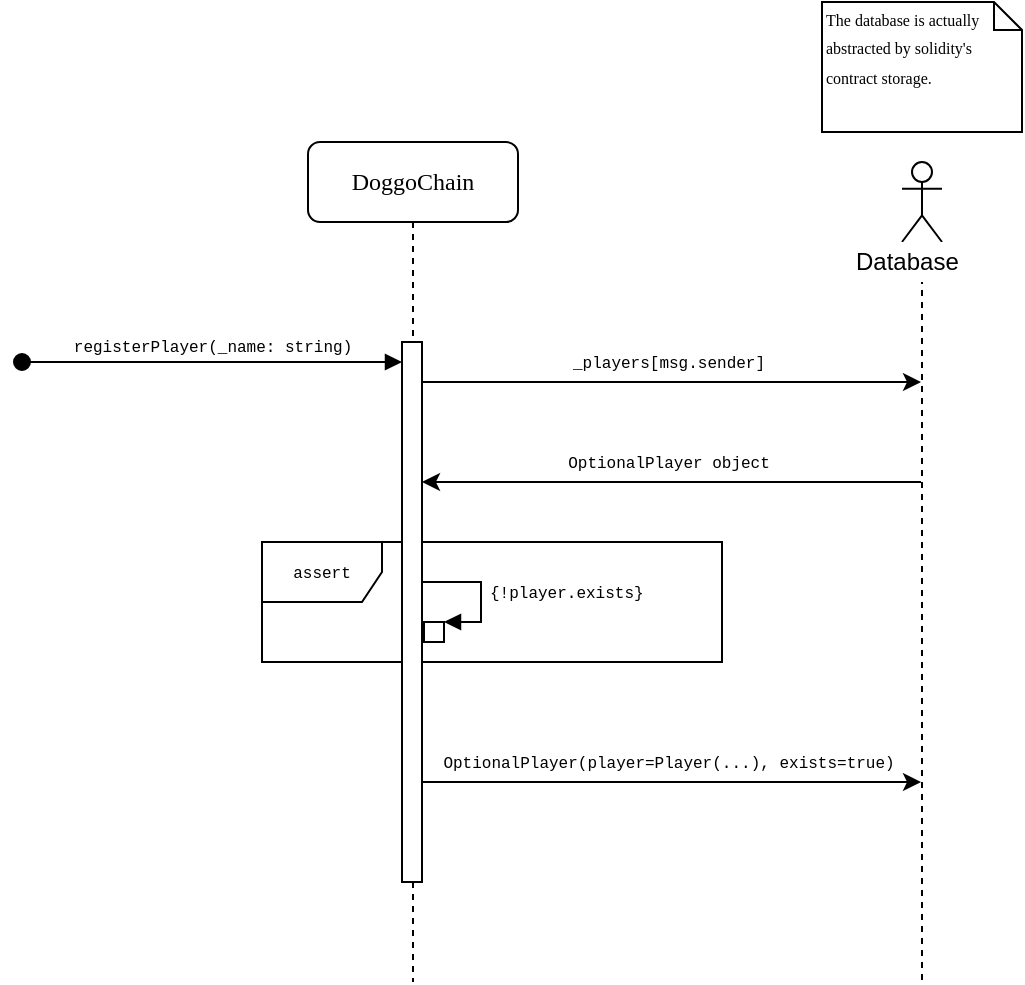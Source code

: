 <mxfile version="12.2.9" type="device" pages="1"><diagram name="Page-1" id="13e1069c-82ec-6db2-03f1-153e76fe0fe0"><mxGraphModel dx="1182" dy="745" grid="1" gridSize="10" guides="1" tooltips="1" connect="1" arrows="1" fold="1" page="1" pageScale="1" pageWidth="1100" pageHeight="850" background="#ffffff" math="0" shadow="0"><root><mxCell id="0"/><mxCell id="1" parent="0"/><mxCell id="eMtkbUYUv0j4u2hBp3Lu-31" value="assert" style="shape=umlFrame;whiteSpace=wrap;html=1;fontFamily=Courier New;fontSize=8;width=60;height=30;" parent="1" vertex="1"><mxGeometry x="230" y="290" width="230" height="60" as="geometry"/></mxCell><mxCell id="7baba1c4bc27f4b0-8" value="DoggoChain" style="shape=umlLifeline;perimeter=lifelinePerimeter;whiteSpace=wrap;html=1;container=1;collapsible=0;recursiveResize=0;outlineConnect=0;rounded=1;shadow=0;comic=0;labelBackgroundColor=none;strokeWidth=1;fontFamily=Verdana;fontSize=12;align=center;" parent="1" vertex="1"><mxGeometry x="253" y="90" width="105" height="420" as="geometry"/></mxCell><mxCell id="eMtkbUYUv0j4u2hBp3Lu-40" value="" style="html=1;points=[];perimeter=orthogonalPerimeter;fillColor=#ffffff;fontFamily=Courier New;fontSize=8;" parent="7baba1c4bc27f4b0-8" vertex="1"><mxGeometry x="58" y="240" width="10" height="10" as="geometry"/></mxCell><mxCell id="7baba1c4bc27f4b0-40" value="&lt;font style=&quot;font-size: 8px&quot;&gt;The database is actually abstracted by solidity's contract storage.&lt;/font&gt;" style="shape=note;whiteSpace=wrap;html=1;size=14;verticalAlign=top;align=left;spacingTop=-6;rounded=0;shadow=0;comic=0;labelBackgroundColor=none;strokeWidth=1;fontFamily=Verdana;fontSize=12" parent="1" vertex="1"><mxGeometry x="510" y="20" width="100" height="65" as="geometry"/></mxCell><mxCell id="eMtkbUYUv0j4u2hBp3Lu-18" value="" style="endArrow=classic;html=1;" parent="1" source="7baba1c4bc27f4b0-9" target="X3jXQOWuy9E0hUdAnjWi-1" edge="1"><mxGeometry width="50" height="50" relative="1" as="geometry"><mxPoint x="300" y="210" as="sourcePoint"/><mxPoint x="555" y="210.0" as="targetPoint"/><Array as="points"><mxPoint x="300" y="210"/></Array></mxGeometry></mxCell><mxCell id="eMtkbUYUv0j4u2hBp3Lu-19" value="_players[msg.sender]" style="text;html=1;resizable=0;points=[];align=center;verticalAlign=middle;labelBackgroundColor=#ffffff;fontFamily=Courier New;fontSize=8;" parent="eMtkbUYUv0j4u2hBp3Lu-18" vertex="1" connectable="0"><mxGeometry x="0.08" y="22" relative="1" as="geometry"><mxPoint x="-7.5" y="12" as="offset"/></mxGeometry></mxCell><mxCell id="eMtkbUYUv0j4u2hBp3Lu-42" style="edgeStyle=none;rounded=0;orthogonalLoop=1;jettySize=auto;html=1;fontFamily=Courier New;fontSize=8;" parent="1" target="X3jXQOWuy9E0hUdAnjWi-1" edge="1"><mxGeometry relative="1" as="geometry"><mxPoint x="310" y="410" as="sourcePoint"/><mxPoint x="555" y="410" as="targetPoint"/><Array as="points"><mxPoint x="450" y="410"/></Array></mxGeometry></mxCell><mxCell id="eMtkbUYUv0j4u2hBp3Lu-43" value="OptionalPlayer(player=Player(...), exists=true)" style="text;html=1;resizable=0;points=[];align=center;verticalAlign=middle;labelBackgroundColor=#ffffff;fontSize=8;fontFamily=Courier New;" parent="eMtkbUYUv0j4u2hBp3Lu-42" vertex="1" connectable="0"><mxGeometry x="0.037" y="-2" relative="1" as="geometry"><mxPoint x="-6.5" y="-12" as="offset"/></mxGeometry></mxCell><mxCell id="7baba1c4bc27f4b0-9" value="" style="html=1;points=[];perimeter=orthogonalPerimeter;rounded=0;shadow=0;comic=0;labelBackgroundColor=none;strokeWidth=1;fontFamily=Verdana;fontSize=12;align=center;" parent="1" vertex="1"><mxGeometry x="300" y="190" width="10" height="270" as="geometry"/></mxCell><mxCell id="eMtkbUYUv0j4u2hBp3Lu-20" value="" style="endArrow=classic;html=1;" parent="1" target="7baba1c4bc27f4b0-9" edge="1"><mxGeometry width="50" height="50" relative="1" as="geometry"><mxPoint x="300" y="210.0" as="sourcePoint"/><mxPoint x="555" y="210.0" as="targetPoint"/><Array as="points"/></mxGeometry></mxCell><mxCell id="eMtkbUYUv0j4u2hBp3Lu-22" value="" style="endArrow=classic;html=1;fontFamily=Courier New;fontSize=8;" parent="1" source="X3jXQOWuy9E0hUdAnjWi-1" target="7baba1c4bc27f4b0-9" edge="1"><mxGeometry width="50" height="50" relative="1" as="geometry"><mxPoint x="555" y="260.0" as="sourcePoint"/><mxPoint x="470" y="260" as="targetPoint"/><Array as="points"><mxPoint x="410" y="260"/></Array></mxGeometry></mxCell><mxCell id="eMtkbUYUv0j4u2hBp3Lu-23" value=" OptionalPlayer object" style="text;html=1;resizable=0;points=[];align=center;verticalAlign=middle;labelBackgroundColor=#ffffff;fontSize=8;fontFamily=Courier New;" parent="eMtkbUYUv0j4u2hBp3Lu-22" vertex="1" connectable="0"><mxGeometry x="-0.078" y="-2" relative="1" as="geometry"><mxPoint x="-11.5" y="-8" as="offset"/></mxGeometry></mxCell><mxCell id="eMtkbUYUv0j4u2hBp3Lu-30" value="registerPlayer(_name: string)" style="html=1;verticalAlign=bottom;startArrow=oval;startFill=1;endArrow=block;startSize=8;fontFamily=Courier New;fontSize=8;" parent="1" target="7baba1c4bc27f4b0-9" edge="1"><mxGeometry width="60" relative="1" as="geometry"><mxPoint x="110" y="200" as="sourcePoint"/><mxPoint x="230" y="200" as="targetPoint"/></mxGeometry></mxCell><mxCell id="eMtkbUYUv0j4u2hBp3Lu-41" value="{!player.exists}" style="edgeStyle=orthogonalEdgeStyle;html=1;align=left;spacingLeft=2;endArrow=block;rounded=0;entryX=1;entryY=0;fontFamily=Courier New;fontSize=8;" parent="1" target="eMtkbUYUv0j4u2hBp3Lu-40" edge="1"><mxGeometry relative="1" as="geometry"><mxPoint x="310" y="310" as="sourcePoint"/><Array as="points"><mxPoint x="339.5" y="310"/><mxPoint x="339.5" y="330"/></Array></mxGeometry></mxCell><mxCell id="X3jXQOWuy9E0hUdAnjWi-1" value="" style="shape=umlLifeline;participant=umlActor;perimeter=lifelinePerimeter;whiteSpace=wrap;html=1;container=1;collapsible=0;recursiveResize=0;verticalAlign=top;spacingTop=36;labelBackgroundColor=#ffffff;outlineConnect=0;" parent="1" vertex="1"><mxGeometry x="550" y="100" width="20" height="410" as="geometry"/></mxCell><mxCell id="X3jXQOWuy9E0hUdAnjWi-2" value="&lt;div&gt;Database&lt;/div&gt;" style="text;html=1;resizable=0;points=[];autosize=1;align=left;verticalAlign=top;spacingTop=-4;fillColor=#ffffff;" parent="1" vertex="1"><mxGeometry x="525" y="140" width="70" height="20" as="geometry"/></mxCell></root></mxGraphModel></diagram></mxfile>